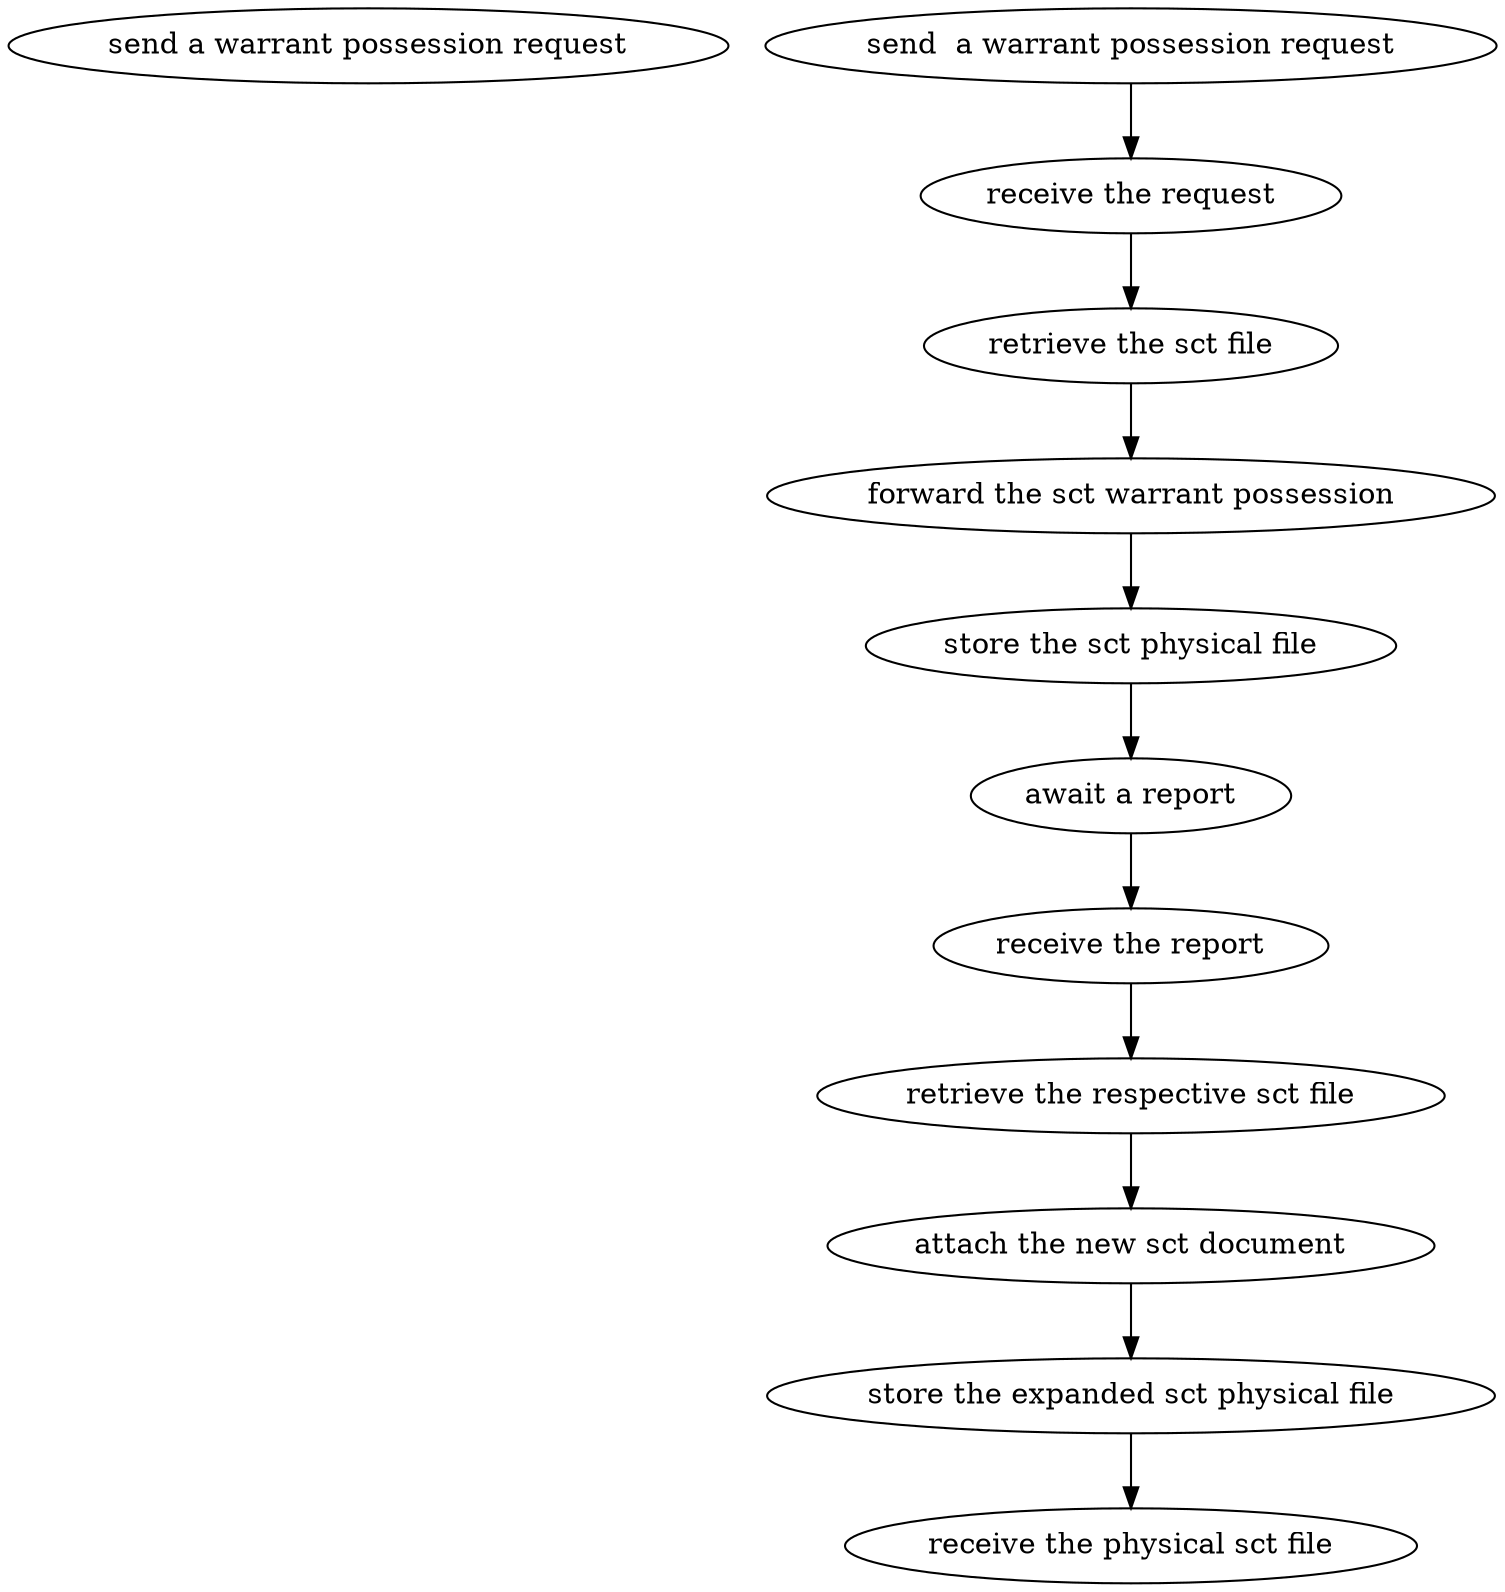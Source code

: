 strict digraph "doc-3.1" {
	graph [name="doc-3.1"];
	"send a warrant possession request"	[attrs="{'type': 'Activity', 'label': 'send a warrant possession request'}"];
	"receive the request"	[attrs="{'type': 'Activity', 'label': 'receive the request'}"];
	"retrieve the sct file"	[attrs="{'type': 'Activity', 'label': 'retrieve the sct file'}"];
	"receive the request" -> "retrieve the sct file"	[attrs="{'type': 'flow', 'label': 'flow'}"];
	"forward the sct warrant possession"	[attrs="{'type': 'Activity', 'label': 'forward the sct warrant possession'}"];
	"retrieve the sct file" -> "forward the sct warrant possession"	[attrs="{'type': 'flow', 'label': 'flow'}"];
	"store the sct physical file"	[attrs="{'type': 'Activity', 'label': 'store the sct physical file'}"];
	"forward the sct warrant possession" -> "store the sct physical file"	[attrs="{'type': 'flow', 'label': 'flow'}"];
	"await a report"	[attrs="{'type': 'Activity', 'label': 'await a report'}"];
	"store the sct physical file" -> "await a report"	[attrs="{'type': 'flow', 'label': 'flow'}"];
	"receive the report"	[attrs="{'type': 'Activity', 'label': 'receive the report'}"];
	"await a report" -> "receive the report"	[attrs="{'type': 'flow', 'label': 'flow'}"];
	"retrieve the respective sct file"	[attrs="{'type': 'Activity', 'label': 'retrieve the respective sct file'}"];
	"receive the report" -> "retrieve the respective sct file"	[attrs="{'type': 'flow', 'label': 'flow'}"];
	"attach the new sct document"	[attrs="{'type': 'Activity', 'label': 'attach the new sct document'}"];
	"retrieve the respective sct file" -> "attach the new sct document"	[attrs="{'type': 'flow', 'label': 'flow'}"];
	"store the expanded sct physical file"	[attrs="{'type': 'Activity', 'label': 'store the expanded sct physical file'}"];
	"attach the new sct document" -> "store the expanded sct physical file"	[attrs="{'type': 'flow', 'label': 'flow'}"];
	"receive the physical sct file"	[attrs="{'type': 'Activity', 'label': 'receive the physical sct file'}"];
	"store the expanded sct physical file" -> "receive the physical sct file"	[attrs="{'type': 'flow', 'label': 'flow'}"];
	"send  a warrant possession request"	[attrs="{'type': 'Activity', 'label': 'send  a warrant possession request'}"];
	"send  a warrant possession request" -> "receive the request"	[attrs="{'type': 'flow', 'label': 'flow'}"];
}
